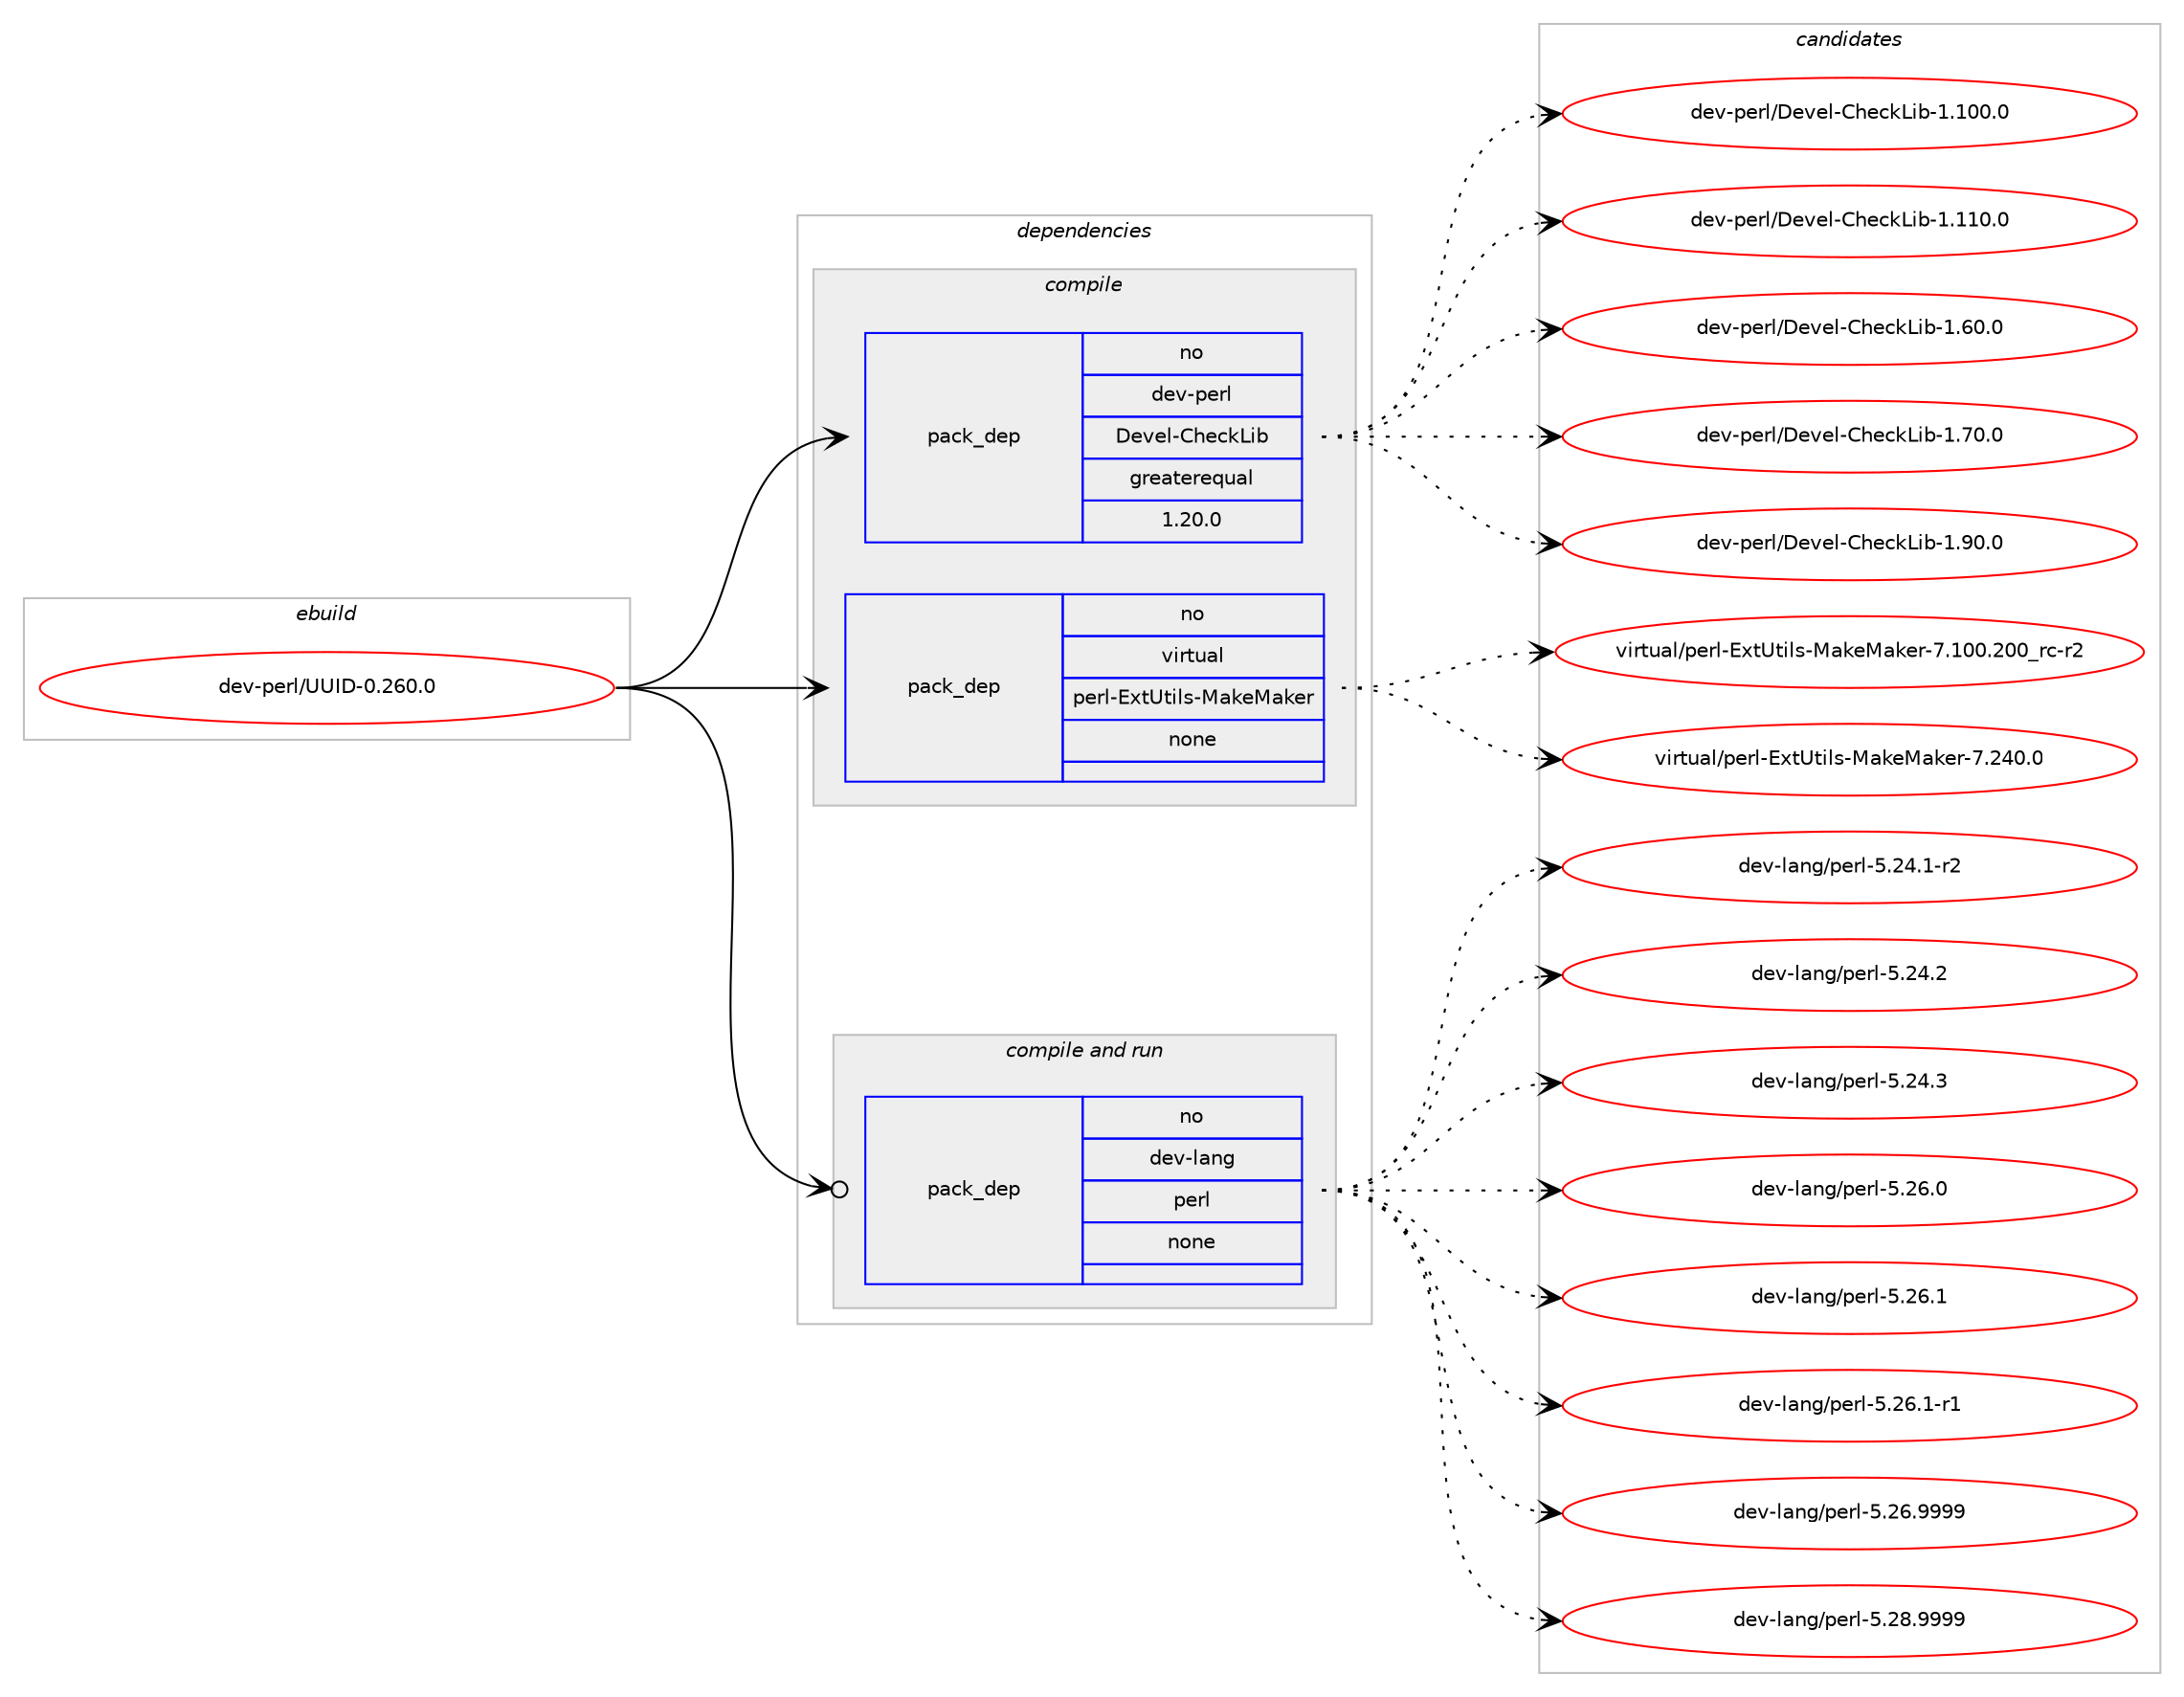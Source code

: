 digraph prolog {

# *************
# Graph options
# *************

newrank=true;
concentrate=true;
compound=true;
graph [rankdir=LR,fontname=Helvetica,fontsize=10,ranksep=1.5];#, ranksep=2.5, nodesep=0.2];
edge  [arrowhead=vee];
node  [fontname=Helvetica,fontsize=10];

# **********
# The ebuild
# **********

subgraph cluster_leftcol {
color=gray;
rank=same;
label=<<i>ebuild</i>>;
id [label="dev-perl/UUID-0.260.0", color=red, width=4, href="../dev-perl/UUID-0.260.0.svg"];
}

# ****************
# The dependencies
# ****************

subgraph cluster_midcol {
color=gray;
label=<<i>dependencies</i>>;
subgraph cluster_compile {
fillcolor="#eeeeee";
style=filled;
label=<<i>compile</i>>;
subgraph pack108411 {
dependency140310 [label=<<TABLE BORDER="0" CELLBORDER="1" CELLSPACING="0" CELLPADDING="4" WIDTH="220"><TR><TD ROWSPAN="6" CELLPADDING="30">pack_dep</TD></TR><TR><TD WIDTH="110">no</TD></TR><TR><TD>dev-perl</TD></TR><TR><TD>Devel-CheckLib</TD></TR><TR><TD>greaterequal</TD></TR><TR><TD>1.20.0</TD></TR></TABLE>>, shape=none, color=blue];
}
id:e -> dependency140310:w [weight=20,style="solid",arrowhead="vee"];
subgraph pack108412 {
dependency140311 [label=<<TABLE BORDER="0" CELLBORDER="1" CELLSPACING="0" CELLPADDING="4" WIDTH="220"><TR><TD ROWSPAN="6" CELLPADDING="30">pack_dep</TD></TR><TR><TD WIDTH="110">no</TD></TR><TR><TD>virtual</TD></TR><TR><TD>perl-ExtUtils-MakeMaker</TD></TR><TR><TD>none</TD></TR><TR><TD></TD></TR></TABLE>>, shape=none, color=blue];
}
id:e -> dependency140311:w [weight=20,style="solid",arrowhead="vee"];
}
subgraph cluster_compileandrun {
fillcolor="#eeeeee";
style=filled;
label=<<i>compile and run</i>>;
subgraph pack108413 {
dependency140312 [label=<<TABLE BORDER="0" CELLBORDER="1" CELLSPACING="0" CELLPADDING="4" WIDTH="220"><TR><TD ROWSPAN="6" CELLPADDING="30">pack_dep</TD></TR><TR><TD WIDTH="110">no</TD></TR><TR><TD>dev-lang</TD></TR><TR><TD>perl</TD></TR><TR><TD>none</TD></TR><TR><TD></TD></TR></TABLE>>, shape=none, color=blue];
}
id:e -> dependency140312:w [weight=20,style="solid",arrowhead="odotvee"];
}
subgraph cluster_run {
fillcolor="#eeeeee";
style=filled;
label=<<i>run</i>>;
}
}

# **************
# The candidates
# **************

subgraph cluster_choices {
rank=same;
color=gray;
label=<<i>candidates</i>>;

subgraph choice108411 {
color=black;
nodesep=1;
choice10010111845112101114108476810111810110845671041019910776105984549464948484648 [label="dev-perl/Devel-CheckLib-1.100.0", color=red, width=4,href="../dev-perl/Devel-CheckLib-1.100.0.svg"];
choice10010111845112101114108476810111810110845671041019910776105984549464949484648 [label="dev-perl/Devel-CheckLib-1.110.0", color=red, width=4,href="../dev-perl/Devel-CheckLib-1.110.0.svg"];
choice100101118451121011141084768101118101108456710410199107761059845494654484648 [label="dev-perl/Devel-CheckLib-1.60.0", color=red, width=4,href="../dev-perl/Devel-CheckLib-1.60.0.svg"];
choice100101118451121011141084768101118101108456710410199107761059845494655484648 [label="dev-perl/Devel-CheckLib-1.70.0", color=red, width=4,href="../dev-perl/Devel-CheckLib-1.70.0.svg"];
choice100101118451121011141084768101118101108456710410199107761059845494657484648 [label="dev-perl/Devel-CheckLib-1.90.0", color=red, width=4,href="../dev-perl/Devel-CheckLib-1.90.0.svg"];
dependency140310:e -> choice10010111845112101114108476810111810110845671041019910776105984549464948484648:w [style=dotted,weight="100"];
dependency140310:e -> choice10010111845112101114108476810111810110845671041019910776105984549464949484648:w [style=dotted,weight="100"];
dependency140310:e -> choice100101118451121011141084768101118101108456710410199107761059845494654484648:w [style=dotted,weight="100"];
dependency140310:e -> choice100101118451121011141084768101118101108456710410199107761059845494655484648:w [style=dotted,weight="100"];
dependency140310:e -> choice100101118451121011141084768101118101108456710410199107761059845494657484648:w [style=dotted,weight="100"];
}
subgraph choice108412 {
color=black;
nodesep=1;
choice118105114116117971084711210111410845691201168511610510811545779710710177971071011144555464948484650484895114994511450 [label="virtual/perl-ExtUtils-MakeMaker-7.100.200_rc-r2", color=red, width=4,href="../virtual/perl-ExtUtils-MakeMaker-7.100.200_rc-r2.svg"];
choice118105114116117971084711210111410845691201168511610510811545779710710177971071011144555465052484648 [label="virtual/perl-ExtUtils-MakeMaker-7.240.0", color=red, width=4,href="../virtual/perl-ExtUtils-MakeMaker-7.240.0.svg"];
dependency140311:e -> choice118105114116117971084711210111410845691201168511610510811545779710710177971071011144555464948484650484895114994511450:w [style=dotted,weight="100"];
dependency140311:e -> choice118105114116117971084711210111410845691201168511610510811545779710710177971071011144555465052484648:w [style=dotted,weight="100"];
}
subgraph choice108413 {
color=black;
nodesep=1;
choice100101118451089711010347112101114108455346505246494511450 [label="dev-lang/perl-5.24.1-r2", color=red, width=4,href="../dev-lang/perl-5.24.1-r2.svg"];
choice10010111845108971101034711210111410845534650524650 [label="dev-lang/perl-5.24.2", color=red, width=4,href="../dev-lang/perl-5.24.2.svg"];
choice10010111845108971101034711210111410845534650524651 [label="dev-lang/perl-5.24.3", color=red, width=4,href="../dev-lang/perl-5.24.3.svg"];
choice10010111845108971101034711210111410845534650544648 [label="dev-lang/perl-5.26.0", color=red, width=4,href="../dev-lang/perl-5.26.0.svg"];
choice10010111845108971101034711210111410845534650544649 [label="dev-lang/perl-5.26.1", color=red, width=4,href="../dev-lang/perl-5.26.1.svg"];
choice100101118451089711010347112101114108455346505446494511449 [label="dev-lang/perl-5.26.1-r1", color=red, width=4,href="../dev-lang/perl-5.26.1-r1.svg"];
choice10010111845108971101034711210111410845534650544657575757 [label="dev-lang/perl-5.26.9999", color=red, width=4,href="../dev-lang/perl-5.26.9999.svg"];
choice10010111845108971101034711210111410845534650564657575757 [label="dev-lang/perl-5.28.9999", color=red, width=4,href="../dev-lang/perl-5.28.9999.svg"];
dependency140312:e -> choice100101118451089711010347112101114108455346505246494511450:w [style=dotted,weight="100"];
dependency140312:e -> choice10010111845108971101034711210111410845534650524650:w [style=dotted,weight="100"];
dependency140312:e -> choice10010111845108971101034711210111410845534650524651:w [style=dotted,weight="100"];
dependency140312:e -> choice10010111845108971101034711210111410845534650544648:w [style=dotted,weight="100"];
dependency140312:e -> choice10010111845108971101034711210111410845534650544649:w [style=dotted,weight="100"];
dependency140312:e -> choice100101118451089711010347112101114108455346505446494511449:w [style=dotted,weight="100"];
dependency140312:e -> choice10010111845108971101034711210111410845534650544657575757:w [style=dotted,weight="100"];
dependency140312:e -> choice10010111845108971101034711210111410845534650564657575757:w [style=dotted,weight="100"];
}
}

}
